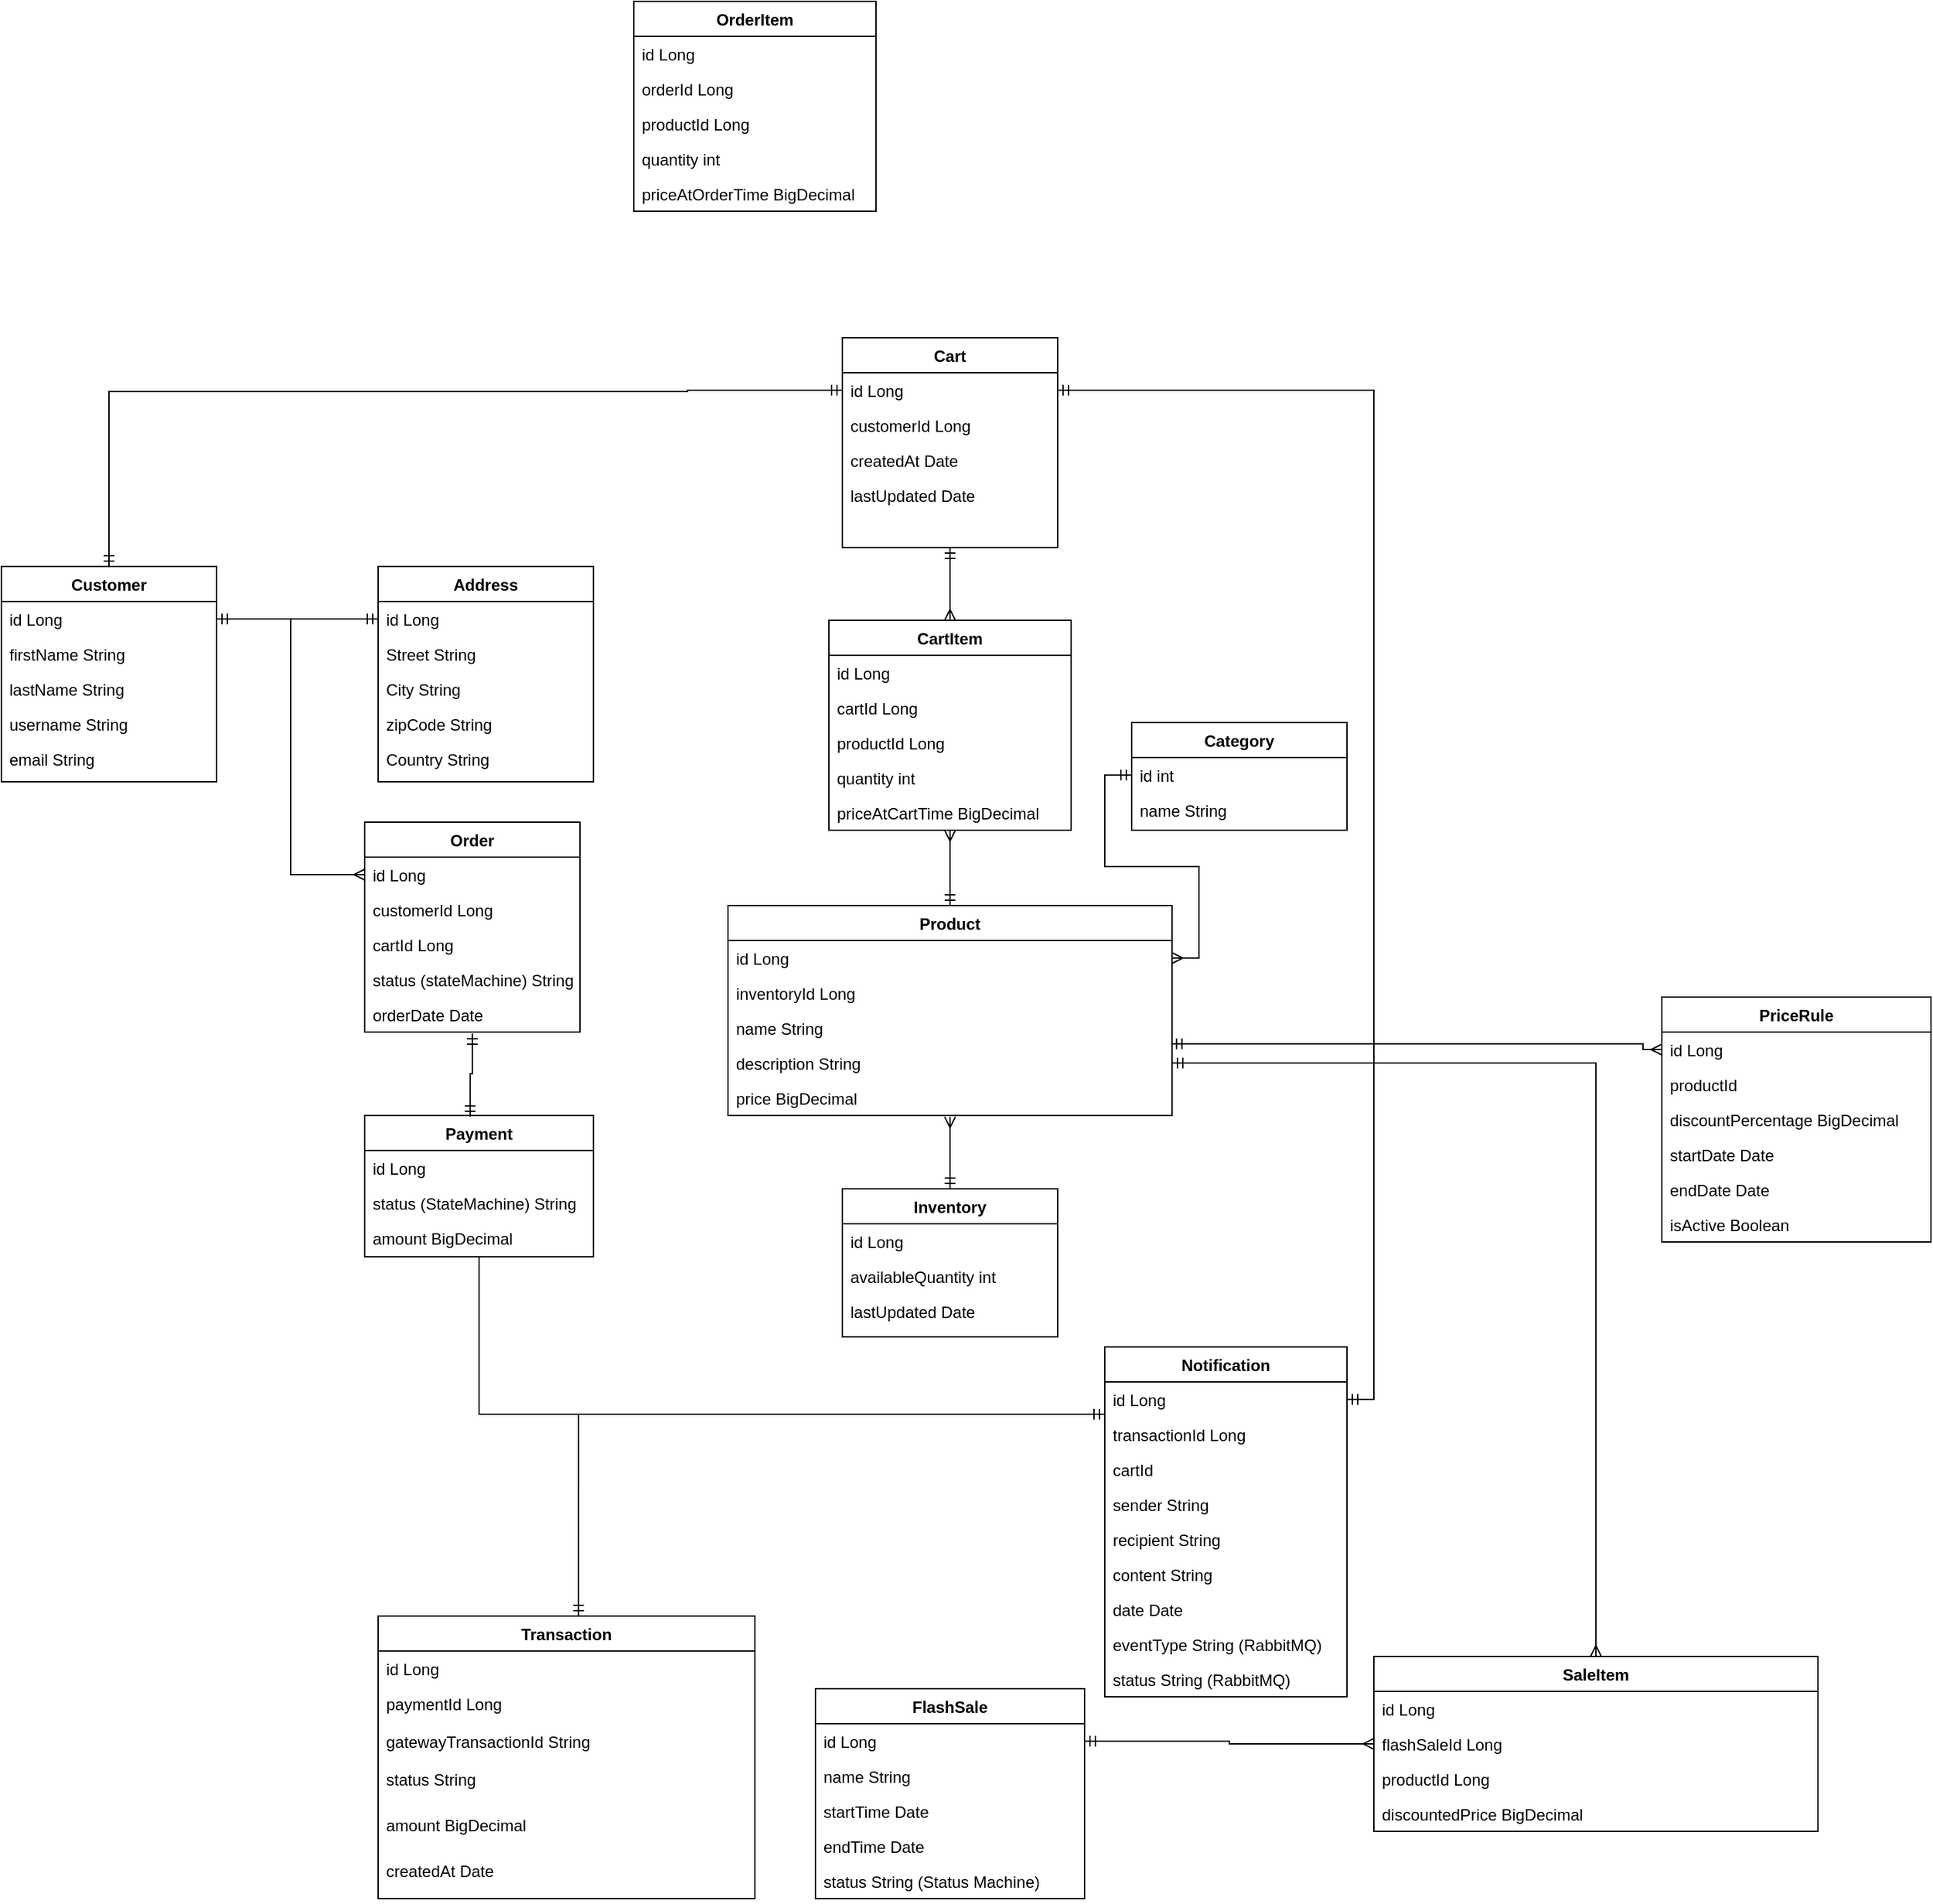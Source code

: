 <mxfile version="25.0.3">
  <diagram id="C5RBs43oDa-KdzZeNtuy" name="Page-1">
    <mxGraphModel dx="1353" dy="1745" grid="1" gridSize="10" guides="1" tooltips="1" connect="1" arrows="1" fold="1" page="1" pageScale="1" pageWidth="827" pageHeight="1169" math="0" shadow="0">
      <root>
        <mxCell id="WIyWlLk6GJQsqaUBKTNV-0" />
        <mxCell id="WIyWlLk6GJQsqaUBKTNV-1" parent="WIyWlLk6GJQsqaUBKTNV-0" />
        <mxCell id="zkfFHV4jXpPFQw0GAbJ--0" value="Customer" style="swimlane;fontStyle=1;align=center;verticalAlign=top;childLayout=stackLayout;horizontal=1;startSize=26;horizontalStack=0;resizeParent=1;resizeLast=0;collapsible=1;marginBottom=0;rounded=0;shadow=0;strokeWidth=1;" parent="WIyWlLk6GJQsqaUBKTNV-1" vertex="1">
          <mxGeometry x="220" y="120" width="160" height="160" as="geometry">
            <mxRectangle x="230" y="140" width="160" height="26" as="alternateBounds" />
          </mxGeometry>
        </mxCell>
        <mxCell id="zkfFHV4jXpPFQw0GAbJ--1" value="id Long" style="text;align=left;verticalAlign=top;spacingLeft=4;spacingRight=4;overflow=hidden;rotatable=0;points=[[0,0.5],[1,0.5]];portConstraint=eastwest;" parent="zkfFHV4jXpPFQw0GAbJ--0" vertex="1">
          <mxGeometry y="26" width="160" height="26" as="geometry" />
        </mxCell>
        <mxCell id="7_4xNcYAWd_xnOjKldWC-3" value="firstName String" style="text;align=left;verticalAlign=top;spacingLeft=4;spacingRight=4;overflow=hidden;rotatable=0;points=[[0,0.5],[1,0.5]];portConstraint=eastwest;" parent="zkfFHV4jXpPFQw0GAbJ--0" vertex="1">
          <mxGeometry y="52" width="160" height="26" as="geometry" />
        </mxCell>
        <mxCell id="7_4xNcYAWd_xnOjKldWC-2" value="lastName String" style="text;align=left;verticalAlign=top;spacingLeft=4;spacingRight=4;overflow=hidden;rotatable=0;points=[[0,0.5],[1,0.5]];portConstraint=eastwest;" parent="zkfFHV4jXpPFQw0GAbJ--0" vertex="1">
          <mxGeometry y="78" width="160" height="26" as="geometry" />
        </mxCell>
        <mxCell id="zkfFHV4jXpPFQw0GAbJ--2" value="username String" style="text;align=left;verticalAlign=top;spacingLeft=4;spacingRight=4;overflow=hidden;rotatable=0;points=[[0,0.5],[1,0.5]];portConstraint=eastwest;rounded=0;shadow=0;html=0;" parent="zkfFHV4jXpPFQw0GAbJ--0" vertex="1">
          <mxGeometry y="104" width="160" height="26" as="geometry" />
        </mxCell>
        <mxCell id="zkfFHV4jXpPFQw0GAbJ--3" value="email String" style="text;align=left;verticalAlign=top;spacingLeft=4;spacingRight=4;overflow=hidden;rotatable=0;points=[[0,0.5],[1,0.5]];portConstraint=eastwest;rounded=0;shadow=0;html=0;" parent="zkfFHV4jXpPFQw0GAbJ--0" vertex="1">
          <mxGeometry y="130" width="160" height="26" as="geometry" />
        </mxCell>
        <mxCell id="zkfFHV4jXpPFQw0GAbJ--17" value="Address" style="swimlane;fontStyle=1;align=center;verticalAlign=top;childLayout=stackLayout;horizontal=1;startSize=26;horizontalStack=0;resizeParent=1;resizeLast=0;collapsible=1;marginBottom=0;rounded=0;shadow=0;strokeWidth=1;" parent="WIyWlLk6GJQsqaUBKTNV-1" vertex="1">
          <mxGeometry x="500" y="120" width="160" height="160" as="geometry">
            <mxRectangle x="550" y="140" width="160" height="26" as="alternateBounds" />
          </mxGeometry>
        </mxCell>
        <mxCell id="7_4xNcYAWd_xnOjKldWC-4" value="id Long" style="text;align=left;verticalAlign=top;spacingLeft=4;spacingRight=4;overflow=hidden;rotatable=0;points=[[0,0.5],[1,0.5]];portConstraint=eastwest;" parent="zkfFHV4jXpPFQw0GAbJ--17" vertex="1">
          <mxGeometry y="26" width="160" height="26" as="geometry" />
        </mxCell>
        <mxCell id="zkfFHV4jXpPFQw0GAbJ--18" value="Street String" style="text;align=left;verticalAlign=top;spacingLeft=4;spacingRight=4;overflow=hidden;rotatable=0;points=[[0,0.5],[1,0.5]];portConstraint=eastwest;" parent="zkfFHV4jXpPFQw0GAbJ--17" vertex="1">
          <mxGeometry y="52" width="160" height="26" as="geometry" />
        </mxCell>
        <mxCell id="zkfFHV4jXpPFQw0GAbJ--19" value="City String" style="text;align=left;verticalAlign=top;spacingLeft=4;spacingRight=4;overflow=hidden;rotatable=0;points=[[0,0.5],[1,0.5]];portConstraint=eastwest;rounded=0;shadow=0;html=0;" parent="zkfFHV4jXpPFQw0GAbJ--17" vertex="1">
          <mxGeometry y="78" width="160" height="26" as="geometry" />
        </mxCell>
        <mxCell id="zkfFHV4jXpPFQw0GAbJ--21" value="zipCode String" style="text;align=left;verticalAlign=top;spacingLeft=4;spacingRight=4;overflow=hidden;rotatable=0;points=[[0,0.5],[1,0.5]];portConstraint=eastwest;rounded=0;shadow=0;html=0;" parent="zkfFHV4jXpPFQw0GAbJ--17" vertex="1">
          <mxGeometry y="104" width="160" height="26" as="geometry" />
        </mxCell>
        <mxCell id="zkfFHV4jXpPFQw0GAbJ--22" value="Country String" style="text;align=left;verticalAlign=top;spacingLeft=4;spacingRight=4;overflow=hidden;rotatable=0;points=[[0,0.5],[1,0.5]];portConstraint=eastwest;rounded=0;shadow=0;html=0;" parent="zkfFHV4jXpPFQw0GAbJ--17" vertex="1">
          <mxGeometry y="130" width="160" height="26" as="geometry" />
        </mxCell>
        <mxCell id="7_4xNcYAWd_xnOjKldWC-5" style="edgeStyle=orthogonalEdgeStyle;rounded=0;orthogonalLoop=1;jettySize=auto;html=1;entryX=0;entryY=0.5;entryDx=0;entryDy=0;endArrow=ERmandOne;endFill=0;startArrow=ERmandOne;startFill=0;exitX=1;exitY=0.5;exitDx=0;exitDy=0;" parent="WIyWlLk6GJQsqaUBKTNV-1" source="zkfFHV4jXpPFQw0GAbJ--1" target="7_4xNcYAWd_xnOjKldWC-4" edge="1">
          <mxGeometry relative="1" as="geometry" />
        </mxCell>
        <mxCell id="7_4xNcYAWd_xnOjKldWC-6" value="Product" style="swimlane;fontStyle=1;align=center;verticalAlign=top;childLayout=stackLayout;horizontal=1;startSize=26;horizontalStack=0;resizeParent=1;resizeLast=0;collapsible=1;marginBottom=0;rounded=0;shadow=0;strokeWidth=1;" parent="WIyWlLk6GJQsqaUBKTNV-1" vertex="1">
          <mxGeometry x="760" y="372" width="330" height="156" as="geometry">
            <mxRectangle x="230" y="140" width="160" height="26" as="alternateBounds" />
          </mxGeometry>
        </mxCell>
        <mxCell id="7_4xNcYAWd_xnOjKldWC-7" value="id Long" style="text;align=left;verticalAlign=top;spacingLeft=4;spacingRight=4;overflow=hidden;rotatable=0;points=[[0,0.5],[1,0.5]];portConstraint=eastwest;" parent="7_4xNcYAWd_xnOjKldWC-6" vertex="1">
          <mxGeometry y="26" width="330" height="26" as="geometry" />
        </mxCell>
        <mxCell id="hezhCoLRUL5eRX1x0SKz-34" value="inventoryId Long" style="text;align=left;verticalAlign=top;spacingLeft=4;spacingRight=4;overflow=hidden;rotatable=0;points=[[0,0.5],[1,0.5]];portConstraint=eastwest;" parent="7_4xNcYAWd_xnOjKldWC-6" vertex="1">
          <mxGeometry y="52" width="330" height="26" as="geometry" />
        </mxCell>
        <mxCell id="7_4xNcYAWd_xnOjKldWC-8" value="name String" style="text;align=left;verticalAlign=top;spacingLeft=4;spacingRight=4;overflow=hidden;rotatable=0;points=[[0,0.5],[1,0.5]];portConstraint=eastwest;" parent="7_4xNcYAWd_xnOjKldWC-6" vertex="1">
          <mxGeometry y="78" width="330" height="26" as="geometry" />
        </mxCell>
        <mxCell id="7_4xNcYAWd_xnOjKldWC-9" value="description String" style="text;align=left;verticalAlign=top;spacingLeft=4;spacingRight=4;overflow=hidden;rotatable=0;points=[[0,0.5],[1,0.5]];portConstraint=eastwest;" parent="7_4xNcYAWd_xnOjKldWC-6" vertex="1">
          <mxGeometry y="104" width="330" height="26" as="geometry" />
        </mxCell>
        <mxCell id="7_4xNcYAWd_xnOjKldWC-11" value="price BigDecimal" style="text;align=left;verticalAlign=top;spacingLeft=4;spacingRight=4;overflow=hidden;rotatable=0;points=[[0,0.5],[1,0.5]];portConstraint=eastwest;rounded=0;shadow=0;html=0;" parent="7_4xNcYAWd_xnOjKldWC-6" vertex="1">
          <mxGeometry y="130" width="330" height="26" as="geometry" />
        </mxCell>
        <mxCell id="j3BW_0zbEFr1vwwl4Ab5-0" value="Category" style="swimlane;fontStyle=1;align=center;verticalAlign=top;childLayout=stackLayout;horizontal=1;startSize=26;horizontalStack=0;resizeParent=1;resizeLast=0;collapsible=1;marginBottom=0;rounded=0;shadow=0;strokeWidth=1;" parent="WIyWlLk6GJQsqaUBKTNV-1" vertex="1">
          <mxGeometry x="1060" y="236" width="160" height="80" as="geometry">
            <mxRectangle x="340" y="380" width="170" height="26" as="alternateBounds" />
          </mxGeometry>
        </mxCell>
        <mxCell id="j3BW_0zbEFr1vwwl4Ab5-4" value="id int" style="text;align=left;verticalAlign=top;spacingLeft=4;spacingRight=4;overflow=hidden;rotatable=0;points=[[0,0.5],[1,0.5]];portConstraint=eastwest;" parent="j3BW_0zbEFr1vwwl4Ab5-0" vertex="1">
          <mxGeometry y="26" width="160" height="26" as="geometry" />
        </mxCell>
        <mxCell id="j3BW_0zbEFr1vwwl4Ab5-1" value="name String" style="text;align=left;verticalAlign=top;spacingLeft=4;spacingRight=4;overflow=hidden;rotatable=0;points=[[0,0.5],[1,0.5]];portConstraint=eastwest;" parent="j3BW_0zbEFr1vwwl4Ab5-0" vertex="1">
          <mxGeometry y="52" width="160" height="26" as="geometry" />
        </mxCell>
        <mxCell id="j3BW_0zbEFr1vwwl4Ab5-5" style="edgeStyle=orthogonalEdgeStyle;rounded=0;orthogonalLoop=1;jettySize=auto;html=1;exitX=1;exitY=0.5;exitDx=0;exitDy=0;entryX=0;entryY=0.5;entryDx=0;entryDy=0;endArrow=ERmandOne;endFill=0;startArrow=ERmany;startFill=0;" parent="WIyWlLk6GJQsqaUBKTNV-1" source="7_4xNcYAWd_xnOjKldWC-7" target="j3BW_0zbEFr1vwwl4Ab5-4" edge="1">
          <mxGeometry relative="1" as="geometry" />
        </mxCell>
        <mxCell id="j3BW_0zbEFr1vwwl4Ab5-8" value="Order" style="swimlane;fontStyle=1;align=center;verticalAlign=top;childLayout=stackLayout;horizontal=1;startSize=26;horizontalStack=0;resizeParent=1;resizeLast=0;collapsible=1;marginBottom=0;rounded=0;shadow=0;strokeWidth=1;" parent="WIyWlLk6GJQsqaUBKTNV-1" vertex="1">
          <mxGeometry x="490" y="310" width="160" height="156" as="geometry">
            <mxRectangle x="230" y="140" width="160" height="26" as="alternateBounds" />
          </mxGeometry>
        </mxCell>
        <mxCell id="j3BW_0zbEFr1vwwl4Ab5-9" value="id Long" style="text;align=left;verticalAlign=top;spacingLeft=4;spacingRight=4;overflow=hidden;rotatable=0;points=[[0,0.5],[1,0.5]];portConstraint=eastwest;" parent="j3BW_0zbEFr1vwwl4Ab5-8" vertex="1">
          <mxGeometry y="26" width="160" height="26" as="geometry" />
        </mxCell>
        <mxCell id="hezhCoLRUL5eRX1x0SKz-7" value="customerId Long" style="text;align=left;verticalAlign=top;spacingLeft=4;spacingRight=4;overflow=hidden;rotatable=0;points=[[0,0.5],[1,0.5]];portConstraint=eastwest;" parent="j3BW_0zbEFr1vwwl4Ab5-8" vertex="1">
          <mxGeometry y="52" width="160" height="26" as="geometry" />
        </mxCell>
        <mxCell id="hezhCoLRUL5eRX1x0SKz-35" value="cartId Long" style="text;align=left;verticalAlign=top;spacingLeft=4;spacingRight=4;overflow=hidden;rotatable=0;points=[[0,0.5],[1,0.5]];portConstraint=eastwest;" parent="j3BW_0zbEFr1vwwl4Ab5-8" vertex="1">
          <mxGeometry y="78" width="160" height="26" as="geometry" />
        </mxCell>
        <mxCell id="j3BW_0zbEFr1vwwl4Ab5-34" value="status (stateMachine) String" style="text;align=left;verticalAlign=top;spacingLeft=4;spacingRight=4;overflow=hidden;rotatable=0;points=[[0,0.5],[1,0.5]];portConstraint=eastwest;" parent="j3BW_0zbEFr1vwwl4Ab5-8" vertex="1">
          <mxGeometry y="104" width="160" height="26" as="geometry" />
        </mxCell>
        <mxCell id="j3BW_0zbEFr1vwwl4Ab5-10" value="orderDate Date" style="text;align=left;verticalAlign=top;spacingLeft=4;spacingRight=4;overflow=hidden;rotatable=0;points=[[0,0.5],[1,0.5]];portConstraint=eastwest;" parent="j3BW_0zbEFr1vwwl4Ab5-8" vertex="1">
          <mxGeometry y="130" width="160" height="26" as="geometry" />
        </mxCell>
        <mxCell id="j3BW_0zbEFr1vwwl4Ab5-14" value="Notification" style="swimlane;fontStyle=1;align=center;verticalAlign=top;childLayout=stackLayout;horizontal=1;startSize=26;horizontalStack=0;resizeParent=1;resizeLast=0;collapsible=1;marginBottom=0;rounded=0;shadow=0;strokeWidth=1;" parent="WIyWlLk6GJQsqaUBKTNV-1" vertex="1">
          <mxGeometry x="1040" y="700" width="180" height="260" as="geometry">
            <mxRectangle x="230" y="140" width="160" height="26" as="alternateBounds" />
          </mxGeometry>
        </mxCell>
        <mxCell id="j3BW_0zbEFr1vwwl4Ab5-15" value="id Long" style="text;align=left;verticalAlign=top;spacingLeft=4;spacingRight=4;overflow=hidden;rotatable=0;points=[[0,0.5],[1,0.5]];portConstraint=eastwest;" parent="j3BW_0zbEFr1vwwl4Ab5-14" vertex="1">
          <mxGeometry y="26" width="180" height="26" as="geometry" />
        </mxCell>
        <mxCell id="hezhCoLRUL5eRX1x0SKz-52" value="transactionId Long" style="text;align=left;verticalAlign=top;spacingLeft=4;spacingRight=4;overflow=hidden;rotatable=0;points=[[0,0.5],[1,0.5]];portConstraint=eastwest;" parent="j3BW_0zbEFr1vwwl4Ab5-14" vertex="1">
          <mxGeometry y="52" width="180" height="26" as="geometry" />
        </mxCell>
        <mxCell id="hezhCoLRUL5eRX1x0SKz-88" value="cartId" style="text;align=left;verticalAlign=top;spacingLeft=4;spacingRight=4;overflow=hidden;rotatable=0;points=[[0,0.5],[1,0.5]];portConstraint=eastwest;" parent="j3BW_0zbEFr1vwwl4Ab5-14" vertex="1">
          <mxGeometry y="78" width="180" height="26" as="geometry" />
        </mxCell>
        <mxCell id="j3BW_0zbEFr1vwwl4Ab5-16" value="sender String" style="text;align=left;verticalAlign=top;spacingLeft=4;spacingRight=4;overflow=hidden;rotatable=0;points=[[0,0.5],[1,0.5]];portConstraint=eastwest;" parent="j3BW_0zbEFr1vwwl4Ab5-14" vertex="1">
          <mxGeometry y="104" width="180" height="26" as="geometry" />
        </mxCell>
        <mxCell id="j3BW_0zbEFr1vwwl4Ab5-17" value="recipient String" style="text;align=left;verticalAlign=top;spacingLeft=4;spacingRight=4;overflow=hidden;rotatable=0;points=[[0,0.5],[1,0.5]];portConstraint=eastwest;" parent="j3BW_0zbEFr1vwwl4Ab5-14" vertex="1">
          <mxGeometry y="130" width="180" height="26" as="geometry" />
        </mxCell>
        <mxCell id="j3BW_0zbEFr1vwwl4Ab5-18" value="content String" style="text;align=left;verticalAlign=top;spacingLeft=4;spacingRight=4;overflow=hidden;rotatable=0;points=[[0,0.5],[1,0.5]];portConstraint=eastwest;rounded=0;shadow=0;html=0;" parent="j3BW_0zbEFr1vwwl4Ab5-14" vertex="1">
          <mxGeometry y="156" width="180" height="26" as="geometry" />
        </mxCell>
        <mxCell id="j3BW_0zbEFr1vwwl4Ab5-19" value="date Date" style="text;align=left;verticalAlign=top;spacingLeft=4;spacingRight=4;overflow=hidden;rotatable=0;points=[[0,0.5],[1,0.5]];portConstraint=eastwest;rounded=0;shadow=0;html=0;" parent="j3BW_0zbEFr1vwwl4Ab5-14" vertex="1">
          <mxGeometry y="182" width="180" height="26" as="geometry" />
        </mxCell>
        <mxCell id="hezhCoLRUL5eRX1x0SKz-83" value="eventType String (RabbitMQ)" style="text;align=left;verticalAlign=top;spacingLeft=4;spacingRight=4;overflow=hidden;rotatable=0;points=[[0,0.5],[1,0.5]];portConstraint=eastwest;rounded=0;shadow=0;html=0;" parent="j3BW_0zbEFr1vwwl4Ab5-14" vertex="1">
          <mxGeometry y="208" width="180" height="26" as="geometry" />
        </mxCell>
        <mxCell id="hezhCoLRUL5eRX1x0SKz-82" value="status String (RabbitMQ)" style="text;align=left;verticalAlign=top;spacingLeft=4;spacingRight=4;overflow=hidden;rotatable=0;points=[[0,0.5],[1,0.5]];portConstraint=eastwest;rounded=0;shadow=0;html=0;" parent="j3BW_0zbEFr1vwwl4Ab5-14" vertex="1">
          <mxGeometry y="234" width="180" height="26" as="geometry" />
        </mxCell>
        <mxCell id="hezhCoLRUL5eRX1x0SKz-29" style="edgeStyle=orthogonalEdgeStyle;rounded=0;orthogonalLoop=1;jettySize=auto;html=1;endArrow=ERmandOne;endFill=0;startArrow=none;startFill=0;exitX=0.532;exitY=0.005;exitDx=0;exitDy=0;exitPerimeter=0;entryX=0;entryY=0.923;entryDx=0;entryDy=0;entryPerimeter=0;" parent="WIyWlLk6GJQsqaUBKTNV-1" source="hezhCoLRUL5eRX1x0SKz-37" target="j3BW_0zbEFr1vwwl4Ab5-15" edge="1">
          <mxGeometry relative="1" as="geometry">
            <mxPoint x="780" y="900" as="sourcePoint" />
            <mxPoint x="970" y="750" as="targetPoint" />
            <Array as="points">
              <mxPoint x="649" y="750" />
            </Array>
          </mxGeometry>
        </mxCell>
        <mxCell id="j3BW_0zbEFr1vwwl4Ab5-20" value="Payment" style="swimlane;fontStyle=1;align=center;verticalAlign=top;childLayout=stackLayout;horizontal=1;startSize=26;horizontalStack=0;resizeParent=1;resizeLast=0;collapsible=1;marginBottom=0;rounded=0;shadow=0;strokeWidth=1;" parent="WIyWlLk6GJQsqaUBKTNV-1" vertex="1">
          <mxGeometry x="490" y="528" width="170" height="105" as="geometry">
            <mxRectangle x="230" y="140" width="160" height="26" as="alternateBounds" />
          </mxGeometry>
        </mxCell>
        <mxCell id="j3BW_0zbEFr1vwwl4Ab5-21" value="id Long" style="text;align=left;verticalAlign=top;spacingLeft=4;spacingRight=4;overflow=hidden;rotatable=0;points=[[0,0.5],[1,0.5]];portConstraint=eastwest;" parent="j3BW_0zbEFr1vwwl4Ab5-20" vertex="1">
          <mxGeometry y="26" width="170" height="26" as="geometry" />
        </mxCell>
        <mxCell id="j3BW_0zbEFr1vwwl4Ab5-22" value="status (StateMachine) String" style="text;align=left;verticalAlign=top;spacingLeft=4;spacingRight=4;overflow=hidden;rotatable=0;points=[[0,0.5],[1,0.5]];portConstraint=eastwest;" parent="j3BW_0zbEFr1vwwl4Ab5-20" vertex="1">
          <mxGeometry y="52" width="170" height="26" as="geometry" />
        </mxCell>
        <mxCell id="j3BW_0zbEFr1vwwl4Ab5-23" value="amount BigDecimal" style="text;align=left;verticalAlign=top;spacingLeft=4;spacingRight=4;overflow=hidden;rotatable=0;points=[[0,0.5],[1,0.5]];portConstraint=eastwest;" parent="j3BW_0zbEFr1vwwl4Ab5-20" vertex="1">
          <mxGeometry y="78" width="170" height="26" as="geometry" />
        </mxCell>
        <mxCell id="j3BW_0zbEFr1vwwl4Ab5-26" value="Inventory" style="swimlane;fontStyle=1;align=center;verticalAlign=top;childLayout=stackLayout;horizontal=1;startSize=26;horizontalStack=0;resizeParent=1;resizeLast=0;collapsible=1;marginBottom=0;rounded=0;shadow=0;strokeWidth=1;" parent="WIyWlLk6GJQsqaUBKTNV-1" vertex="1">
          <mxGeometry x="845" y="582.5" width="160" height="110" as="geometry">
            <mxRectangle x="230" y="140" width="160" height="26" as="alternateBounds" />
          </mxGeometry>
        </mxCell>
        <mxCell id="j3BW_0zbEFr1vwwl4Ab5-27" value="id Long" style="text;align=left;verticalAlign=top;spacingLeft=4;spacingRight=4;overflow=hidden;rotatable=0;points=[[0,0.5],[1,0.5]];portConstraint=eastwest;" parent="j3BW_0zbEFr1vwwl4Ab5-26" vertex="1">
          <mxGeometry y="26" width="160" height="26" as="geometry" />
        </mxCell>
        <mxCell id="j3BW_0zbEFr1vwwl4Ab5-29" value="availableQuantity int" style="text;align=left;verticalAlign=top;spacingLeft=4;spacingRight=4;overflow=hidden;rotatable=0;points=[[0,0.5],[1,0.5]];portConstraint=eastwest;" parent="j3BW_0zbEFr1vwwl4Ab5-26" vertex="1">
          <mxGeometry y="52" width="160" height="26" as="geometry" />
        </mxCell>
        <mxCell id="j3BW_0zbEFr1vwwl4Ab5-30" value="lastUpdated Date" style="text;align=left;verticalAlign=top;spacingLeft=4;spacingRight=4;overflow=hidden;rotatable=0;points=[[0,0.5],[1,0.5]];portConstraint=eastwest;rounded=0;shadow=0;html=0;" parent="j3BW_0zbEFr1vwwl4Ab5-26" vertex="1">
          <mxGeometry y="78" width="160" height="26" as="geometry" />
        </mxCell>
        <mxCell id="j3BW_0zbEFr1vwwl4Ab5-35" value="OrderItem" style="swimlane;fontStyle=1;align=center;verticalAlign=top;childLayout=stackLayout;horizontal=1;startSize=26;horizontalStack=0;resizeParent=1;resizeLast=0;collapsible=1;marginBottom=0;rounded=0;shadow=0;strokeWidth=1;" parent="WIyWlLk6GJQsqaUBKTNV-1" vertex="1">
          <mxGeometry x="690" y="-300" width="180" height="156" as="geometry">
            <mxRectangle x="230" y="140" width="160" height="26" as="alternateBounds" />
          </mxGeometry>
        </mxCell>
        <mxCell id="j3BW_0zbEFr1vwwl4Ab5-36" value="id Long" style="text;align=left;verticalAlign=top;spacingLeft=4;spacingRight=4;overflow=hidden;rotatable=0;points=[[0,0.5],[1,0.5]];portConstraint=eastwest;" parent="j3BW_0zbEFr1vwwl4Ab5-35" vertex="1">
          <mxGeometry y="26" width="180" height="26" as="geometry" />
        </mxCell>
        <mxCell id="hezhCoLRUL5eRX1x0SKz-2" value="orderId Long" style="text;align=left;verticalAlign=top;spacingLeft=4;spacingRight=4;overflow=hidden;rotatable=0;points=[[0,0.5],[1,0.5]];portConstraint=eastwest;" parent="j3BW_0zbEFr1vwwl4Ab5-35" vertex="1">
          <mxGeometry y="52" width="180" height="26" as="geometry" />
        </mxCell>
        <mxCell id="hezhCoLRUL5eRX1x0SKz-1" value="productId Long" style="text;align=left;verticalAlign=top;spacingLeft=4;spacingRight=4;overflow=hidden;rotatable=0;points=[[0,0.5],[1,0.5]];portConstraint=eastwest;" parent="j3BW_0zbEFr1vwwl4Ab5-35" vertex="1">
          <mxGeometry y="78" width="180" height="26" as="geometry" />
        </mxCell>
        <mxCell id="j3BW_0zbEFr1vwwl4Ab5-38" value="quantity int" style="text;align=left;verticalAlign=top;spacingLeft=4;spacingRight=4;overflow=hidden;rotatable=0;points=[[0,0.5],[1,0.5]];portConstraint=eastwest;" parent="j3BW_0zbEFr1vwwl4Ab5-35" vertex="1">
          <mxGeometry y="104" width="180" height="26" as="geometry" />
        </mxCell>
        <mxCell id="j3BW_0zbEFr1vwwl4Ab5-39" value="priceAtOrderTime BigDecimal" style="text;align=left;verticalAlign=top;spacingLeft=4;spacingRight=4;overflow=hidden;rotatable=0;points=[[0,0.5],[1,0.5]];portConstraint=eastwest;" parent="j3BW_0zbEFr1vwwl4Ab5-35" vertex="1">
          <mxGeometry y="130" width="180" height="26" as="geometry" />
        </mxCell>
        <mxCell id="hezhCoLRUL5eRX1x0SKz-6" style="edgeStyle=orthogonalEdgeStyle;rounded=0;orthogonalLoop=1;jettySize=auto;html=1;entryX=0;entryY=0.5;entryDx=0;entryDy=0;startArrow=ERmandOne;startFill=0;endArrow=ERmany;endFill=0;" parent="WIyWlLk6GJQsqaUBKTNV-1" source="zkfFHV4jXpPFQw0GAbJ--1" target="j3BW_0zbEFr1vwwl4Ab5-9" edge="1">
          <mxGeometry relative="1" as="geometry" />
        </mxCell>
        <mxCell id="hezhCoLRUL5eRX1x0SKz-10" style="edgeStyle=orthogonalEdgeStyle;rounded=0;orthogonalLoop=1;jettySize=auto;html=1;entryX=0.461;entryY=0.008;entryDx=0;entryDy=0;entryPerimeter=0;endArrow=ERmandOne;endFill=0;startArrow=ERmandOne;startFill=0;exitX=0.5;exitY=1.038;exitDx=0;exitDy=0;exitPerimeter=0;" parent="WIyWlLk6GJQsqaUBKTNV-1" source="j3BW_0zbEFr1vwwl4Ab5-10" target="j3BW_0zbEFr1vwwl4Ab5-20" edge="1">
          <mxGeometry relative="1" as="geometry">
            <mxPoint x="298" y="510" as="sourcePoint" />
          </mxGeometry>
        </mxCell>
        <mxCell id="hezhCoLRUL5eRX1x0SKz-11" value="Cart" style="swimlane;fontStyle=1;align=center;verticalAlign=top;childLayout=stackLayout;horizontal=1;startSize=26;horizontalStack=0;resizeParent=1;resizeLast=0;collapsible=1;marginBottom=0;rounded=0;shadow=0;strokeWidth=1;" parent="WIyWlLk6GJQsqaUBKTNV-1" vertex="1">
          <mxGeometry x="845" y="-50" width="160" height="156" as="geometry">
            <mxRectangle x="230" y="140" width="160" height="26" as="alternateBounds" />
          </mxGeometry>
        </mxCell>
        <mxCell id="hezhCoLRUL5eRX1x0SKz-12" value="id Long" style="text;align=left;verticalAlign=top;spacingLeft=4;spacingRight=4;overflow=hidden;rotatable=0;points=[[0,0.5],[1,0.5]];portConstraint=eastwest;" parent="hezhCoLRUL5eRX1x0SKz-11" vertex="1">
          <mxGeometry y="26" width="160" height="26" as="geometry" />
        </mxCell>
        <mxCell id="hezhCoLRUL5eRX1x0SKz-13" value="customerId Long" style="text;align=left;verticalAlign=top;spacingLeft=4;spacingRight=4;overflow=hidden;rotatable=0;points=[[0,0.5],[1,0.5]];portConstraint=eastwest;" parent="hezhCoLRUL5eRX1x0SKz-11" vertex="1">
          <mxGeometry y="52" width="160" height="26" as="geometry" />
        </mxCell>
        <mxCell id="hezhCoLRUL5eRX1x0SKz-18" value="createdAt Date" style="text;align=left;verticalAlign=top;spacingLeft=4;spacingRight=4;overflow=hidden;rotatable=0;points=[[0,0.5],[1,0.5]];portConstraint=eastwest;" parent="hezhCoLRUL5eRX1x0SKz-11" vertex="1">
          <mxGeometry y="78" width="160" height="26" as="geometry" />
        </mxCell>
        <mxCell id="hezhCoLRUL5eRX1x0SKz-17" value="lastUpdated Date" style="text;align=left;verticalAlign=top;spacingLeft=4;spacingRight=4;overflow=hidden;rotatable=0;points=[[0,0.5],[1,0.5]];portConstraint=eastwest;" parent="hezhCoLRUL5eRX1x0SKz-11" vertex="1">
          <mxGeometry y="104" width="160" height="26" as="geometry" />
        </mxCell>
        <mxCell id="hezhCoLRUL5eRX1x0SKz-16" style="edgeStyle=orthogonalEdgeStyle;rounded=0;orthogonalLoop=1;jettySize=auto;html=1;entryX=0;entryY=0.5;entryDx=0;entryDy=0;endArrow=ERmandOne;endFill=0;exitX=0.5;exitY=0;exitDx=0;exitDy=0;startArrow=ERmandOne;startFill=0;" parent="WIyWlLk6GJQsqaUBKTNV-1" source="zkfFHV4jXpPFQw0GAbJ--0" target="hezhCoLRUL5eRX1x0SKz-12" edge="1">
          <mxGeometry relative="1" as="geometry">
            <mxPoint x="330" y="-20" as="sourcePoint" />
            <Array as="points">
              <mxPoint x="300" y="-10" />
              <mxPoint x="730" y="-10" />
            </Array>
          </mxGeometry>
        </mxCell>
        <mxCell id="hezhCoLRUL5eRX1x0SKz-28" style="edgeStyle=orthogonalEdgeStyle;rounded=0;orthogonalLoop=1;jettySize=auto;html=1;entryX=0.5;entryY=0;entryDx=0;entryDy=0;endArrow=ERmandOne;endFill=0;startArrow=ERmany;startFill=0;" parent="WIyWlLk6GJQsqaUBKTNV-1" source="hezhCoLRUL5eRX1x0SKz-19" target="7_4xNcYAWd_xnOjKldWC-6" edge="1">
          <mxGeometry relative="1" as="geometry" />
        </mxCell>
        <mxCell id="hezhCoLRUL5eRX1x0SKz-19" value="CartItem" style="swimlane;fontStyle=1;align=center;verticalAlign=top;childLayout=stackLayout;horizontal=1;startSize=26;horizontalStack=0;resizeParent=1;resizeLast=0;collapsible=1;marginBottom=0;rounded=0;shadow=0;strokeWidth=1;" parent="WIyWlLk6GJQsqaUBKTNV-1" vertex="1">
          <mxGeometry x="835" y="160" width="180" height="156" as="geometry">
            <mxRectangle x="230" y="140" width="160" height="26" as="alternateBounds" />
          </mxGeometry>
        </mxCell>
        <mxCell id="hezhCoLRUL5eRX1x0SKz-20" value="id Long" style="text;align=left;verticalAlign=top;spacingLeft=4;spacingRight=4;overflow=hidden;rotatable=0;points=[[0,0.5],[1,0.5]];portConstraint=eastwest;" parent="hezhCoLRUL5eRX1x0SKz-19" vertex="1">
          <mxGeometry y="26" width="180" height="26" as="geometry" />
        </mxCell>
        <mxCell id="hezhCoLRUL5eRX1x0SKz-21" value="cartId Long" style="text;align=left;verticalAlign=top;spacingLeft=4;spacingRight=4;overflow=hidden;rotatable=0;points=[[0,0.5],[1,0.5]];portConstraint=eastwest;" parent="hezhCoLRUL5eRX1x0SKz-19" vertex="1">
          <mxGeometry y="52" width="180" height="26" as="geometry" />
        </mxCell>
        <mxCell id="hezhCoLRUL5eRX1x0SKz-22" value="productId Long" style="text;align=left;verticalAlign=top;spacingLeft=4;spacingRight=4;overflow=hidden;rotatable=0;points=[[0,0.5],[1,0.5]];portConstraint=eastwest;" parent="hezhCoLRUL5eRX1x0SKz-19" vertex="1">
          <mxGeometry y="78" width="180" height="26" as="geometry" />
        </mxCell>
        <mxCell id="hezhCoLRUL5eRX1x0SKz-23" value="quantity int" style="text;align=left;verticalAlign=top;spacingLeft=4;spacingRight=4;overflow=hidden;rotatable=0;points=[[0,0.5],[1,0.5]];portConstraint=eastwest;" parent="hezhCoLRUL5eRX1x0SKz-19" vertex="1">
          <mxGeometry y="104" width="180" height="26" as="geometry" />
        </mxCell>
        <mxCell id="hezhCoLRUL5eRX1x0SKz-24" value="priceAtCartTime BigDecimal" style="text;align=left;verticalAlign=top;spacingLeft=4;spacingRight=4;overflow=hidden;rotatable=0;points=[[0,0.5],[1,0.5]];portConstraint=eastwest;" parent="hezhCoLRUL5eRX1x0SKz-19" vertex="1">
          <mxGeometry y="130" width="180" height="26" as="geometry" />
        </mxCell>
        <mxCell id="hezhCoLRUL5eRX1x0SKz-27" style="edgeStyle=orthogonalEdgeStyle;rounded=0;orthogonalLoop=1;jettySize=auto;html=1;exitX=0.5;exitY=0;exitDx=0;exitDy=0;endArrow=ERmandOne;endFill=0;startArrow=ERmany;startFill=0;entryX=0.5;entryY=1;entryDx=0;entryDy=0;" parent="WIyWlLk6GJQsqaUBKTNV-1" source="hezhCoLRUL5eRX1x0SKz-19" target="hezhCoLRUL5eRX1x0SKz-11" edge="1">
          <mxGeometry relative="1" as="geometry">
            <mxPoint x="924" y="140" as="targetPoint" />
            <Array as="points">
              <mxPoint x="925" y="140" />
              <mxPoint x="925" y="140" />
            </Array>
          </mxGeometry>
        </mxCell>
        <mxCell id="hezhCoLRUL5eRX1x0SKz-30" style="edgeStyle=orthogonalEdgeStyle;rounded=0;orthogonalLoop=1;jettySize=auto;html=1;exitX=1;exitY=0.5;exitDx=0;exitDy=0;entryX=1;entryY=0.5;entryDx=0;entryDy=0;startArrow=ERmandOne;startFill=0;endArrow=ERmandOne;endFill=0;" parent="WIyWlLk6GJQsqaUBKTNV-1" source="hezhCoLRUL5eRX1x0SKz-12" target="j3BW_0zbEFr1vwwl4Ab5-15" edge="1">
          <mxGeometry relative="1" as="geometry" />
        </mxCell>
        <mxCell id="hezhCoLRUL5eRX1x0SKz-33" style="edgeStyle=orthogonalEdgeStyle;rounded=0;orthogonalLoop=1;jettySize=auto;html=1;entryX=0.5;entryY=1.038;entryDx=0;entryDy=0;entryPerimeter=0;startArrow=ERmandOne;startFill=0;endArrow=ERmany;endFill=0;" parent="WIyWlLk6GJQsqaUBKTNV-1" source="j3BW_0zbEFr1vwwl4Ab5-26" target="7_4xNcYAWd_xnOjKldWC-11" edge="1">
          <mxGeometry relative="1" as="geometry" />
        </mxCell>
        <mxCell id="hezhCoLRUL5eRX1x0SKz-37" value="Transaction" style="swimlane;fontStyle=1;align=center;verticalAlign=top;childLayout=stackLayout;horizontal=1;startSize=26;horizontalStack=0;resizeParent=1;resizeLast=0;collapsible=1;marginBottom=0;rounded=0;shadow=0;strokeWidth=1;" parent="WIyWlLk6GJQsqaUBKTNV-1" vertex="1">
          <mxGeometry x="500" y="900" width="280" height="210" as="geometry">
            <mxRectangle x="230" y="140" width="160" height="26" as="alternateBounds" />
          </mxGeometry>
        </mxCell>
        <mxCell id="hezhCoLRUL5eRX1x0SKz-38" value="id Long" style="text;align=left;verticalAlign=top;spacingLeft=4;spacingRight=4;overflow=hidden;rotatable=0;points=[[0,0.5],[1,0.5]];portConstraint=eastwest;" parent="hezhCoLRUL5eRX1x0SKz-37" vertex="1">
          <mxGeometry y="26" width="280" height="26" as="geometry" />
        </mxCell>
        <mxCell id="hezhCoLRUL5eRX1x0SKz-39" value="paymentId Long" style="text;align=left;verticalAlign=top;spacingLeft=4;spacingRight=4;overflow=hidden;rotatable=0;points=[[0,0.5],[1,0.5]];portConstraint=eastwest;" parent="hezhCoLRUL5eRX1x0SKz-37" vertex="1">
          <mxGeometry y="52" width="280" height="28" as="geometry" />
        </mxCell>
        <mxCell id="hezhCoLRUL5eRX1x0SKz-53" value="gatewayTransactionId String" style="text;align=left;verticalAlign=top;spacingLeft=4;spacingRight=4;overflow=hidden;rotatable=0;points=[[0,0.5],[1,0.5]];portConstraint=eastwest;" parent="hezhCoLRUL5eRX1x0SKz-37" vertex="1">
          <mxGeometry y="80" width="280" height="28" as="geometry" />
        </mxCell>
        <mxCell id="hezhCoLRUL5eRX1x0SKz-42" value="status String" style="text;align=left;verticalAlign=top;spacingLeft=4;spacingRight=4;overflow=hidden;rotatable=0;points=[[0,0.5],[1,0.5]];portConstraint=eastwest;" parent="hezhCoLRUL5eRX1x0SKz-37" vertex="1">
          <mxGeometry y="108" width="280" height="34" as="geometry" />
        </mxCell>
        <mxCell id="hezhCoLRUL5eRX1x0SKz-60" value="amount BigDecimal" style="text;align=left;verticalAlign=top;spacingLeft=4;spacingRight=4;overflow=hidden;rotatable=0;points=[[0,0.5],[1,0.5]];portConstraint=eastwest;" parent="hezhCoLRUL5eRX1x0SKz-37" vertex="1">
          <mxGeometry y="142" width="280" height="34" as="geometry" />
        </mxCell>
        <mxCell id="hezhCoLRUL5eRX1x0SKz-61" value="createdAt Date" style="text;align=left;verticalAlign=top;spacingLeft=4;spacingRight=4;overflow=hidden;rotatable=0;points=[[0,0.5],[1,0.5]];portConstraint=eastwest;" parent="hezhCoLRUL5eRX1x0SKz-37" vertex="1">
          <mxGeometry y="176" width="280" height="34" as="geometry" />
        </mxCell>
        <mxCell id="hezhCoLRUL5eRX1x0SKz-50" style="edgeStyle=orthogonalEdgeStyle;rounded=0;orthogonalLoop=1;jettySize=auto;html=1;entryX=0.532;entryY=0;entryDx=0;entryDy=0;entryPerimeter=0;exitX=0.5;exitY=1;exitDx=0;exitDy=0;endArrow=ERmandOne;endFill=0;" parent="WIyWlLk6GJQsqaUBKTNV-1" source="j3BW_0zbEFr1vwwl4Ab5-20" target="hezhCoLRUL5eRX1x0SKz-37" edge="1">
          <mxGeometry relative="1" as="geometry">
            <Array as="points">
              <mxPoint x="575" y="750" />
              <mxPoint x="649" y="750" />
            </Array>
          </mxGeometry>
        </mxCell>
        <mxCell id="hezhCoLRUL5eRX1x0SKz-54" value="FlashSale" style="swimlane;fontStyle=1;align=center;verticalAlign=top;childLayout=stackLayout;horizontal=1;startSize=26;horizontalStack=0;resizeParent=1;resizeLast=0;collapsible=1;marginBottom=0;rounded=0;shadow=0;strokeWidth=1;" parent="WIyWlLk6GJQsqaUBKTNV-1" vertex="1">
          <mxGeometry x="825" y="954" width="200" height="156" as="geometry">
            <mxRectangle x="230" y="140" width="160" height="26" as="alternateBounds" />
          </mxGeometry>
        </mxCell>
        <mxCell id="hezhCoLRUL5eRX1x0SKz-55" value="id Long" style="text;align=left;verticalAlign=top;spacingLeft=4;spacingRight=4;overflow=hidden;rotatable=0;points=[[0,0.5],[1,0.5]];portConstraint=eastwest;" parent="hezhCoLRUL5eRX1x0SKz-54" vertex="1">
          <mxGeometry y="26" width="200" height="26" as="geometry" />
        </mxCell>
        <mxCell id="hezhCoLRUL5eRX1x0SKz-56" value="name String" style="text;align=left;verticalAlign=top;spacingLeft=4;spacingRight=4;overflow=hidden;rotatable=0;points=[[0,0.5],[1,0.5]];portConstraint=eastwest;" parent="hezhCoLRUL5eRX1x0SKz-54" vertex="1">
          <mxGeometry y="52" width="200" height="26" as="geometry" />
        </mxCell>
        <mxCell id="hezhCoLRUL5eRX1x0SKz-57" value="startTime Date" style="text;align=left;verticalAlign=top;spacingLeft=4;spacingRight=4;overflow=hidden;rotatable=0;points=[[0,0.5],[1,0.5]];portConstraint=eastwest;" parent="hezhCoLRUL5eRX1x0SKz-54" vertex="1">
          <mxGeometry y="78" width="200" height="26" as="geometry" />
        </mxCell>
        <mxCell id="hezhCoLRUL5eRX1x0SKz-58" value="endTime Date" style="text;align=left;verticalAlign=top;spacingLeft=4;spacingRight=4;overflow=hidden;rotatable=0;points=[[0,0.5],[1,0.5]];portConstraint=eastwest;" parent="hezhCoLRUL5eRX1x0SKz-54" vertex="1">
          <mxGeometry y="104" width="200" height="26" as="geometry" />
        </mxCell>
        <mxCell id="hezhCoLRUL5eRX1x0SKz-70" value="status String (Status Machine)" style="text;align=left;verticalAlign=top;spacingLeft=4;spacingRight=4;overflow=hidden;rotatable=0;points=[[0,0.5],[1,0.5]];portConstraint=eastwest;" parent="hezhCoLRUL5eRX1x0SKz-54" vertex="1">
          <mxGeometry y="130" width="200" height="26" as="geometry" />
        </mxCell>
        <mxCell id="hezhCoLRUL5eRX1x0SKz-63" value="PriceRule" style="swimlane;fontStyle=1;align=center;verticalAlign=top;childLayout=stackLayout;horizontal=1;startSize=26;horizontalStack=0;resizeParent=1;resizeLast=0;collapsible=1;marginBottom=0;rounded=0;shadow=0;strokeWidth=1;" parent="WIyWlLk6GJQsqaUBKTNV-1" vertex="1">
          <mxGeometry x="1454" y="440" width="200" height="182" as="geometry">
            <mxRectangle x="230" y="140" width="160" height="26" as="alternateBounds" />
          </mxGeometry>
        </mxCell>
        <mxCell id="hezhCoLRUL5eRX1x0SKz-64" value="id Long" style="text;align=left;verticalAlign=top;spacingLeft=4;spacingRight=4;overflow=hidden;rotatable=0;points=[[0,0.5],[1,0.5]];portConstraint=eastwest;" parent="hezhCoLRUL5eRX1x0SKz-63" vertex="1">
          <mxGeometry y="26" width="200" height="26" as="geometry" />
        </mxCell>
        <mxCell id="hezhCoLRUL5eRX1x0SKz-65" value="productId" style="text;align=left;verticalAlign=top;spacingLeft=4;spacingRight=4;overflow=hidden;rotatable=0;points=[[0,0.5],[1,0.5]];portConstraint=eastwest;" parent="hezhCoLRUL5eRX1x0SKz-63" vertex="1">
          <mxGeometry y="52" width="200" height="26" as="geometry" />
        </mxCell>
        <mxCell id="hezhCoLRUL5eRX1x0SKz-66" value="discountPercentage BigDecimal" style="text;align=left;verticalAlign=top;spacingLeft=4;spacingRight=4;overflow=hidden;rotatable=0;points=[[0,0.5],[1,0.5]];portConstraint=eastwest;" parent="hezhCoLRUL5eRX1x0SKz-63" vertex="1">
          <mxGeometry y="78" width="200" height="26" as="geometry" />
        </mxCell>
        <mxCell id="hezhCoLRUL5eRX1x0SKz-67" value="startDate Date" style="text;align=left;verticalAlign=top;spacingLeft=4;spacingRight=4;overflow=hidden;rotatable=0;points=[[0,0.5],[1,0.5]];portConstraint=eastwest;" parent="hezhCoLRUL5eRX1x0SKz-63" vertex="1">
          <mxGeometry y="104" width="200" height="26" as="geometry" />
        </mxCell>
        <mxCell id="hezhCoLRUL5eRX1x0SKz-68" value="endDate Date" style="text;align=left;verticalAlign=top;spacingLeft=4;spacingRight=4;overflow=hidden;rotatable=0;points=[[0,0.5],[1,0.5]];portConstraint=eastwest;" parent="hezhCoLRUL5eRX1x0SKz-63" vertex="1">
          <mxGeometry y="130" width="200" height="26" as="geometry" />
        </mxCell>
        <mxCell id="hezhCoLRUL5eRX1x0SKz-69" value="isActive Boolean" style="text;align=left;verticalAlign=top;spacingLeft=4;spacingRight=4;overflow=hidden;rotatable=0;points=[[0,0.5],[1,0.5]];portConstraint=eastwest;" parent="hezhCoLRUL5eRX1x0SKz-63" vertex="1">
          <mxGeometry y="156" width="200" height="26" as="geometry" />
        </mxCell>
        <mxCell id="hezhCoLRUL5eRX1x0SKz-71" value="SaleItem" style="swimlane;fontStyle=1;align=center;verticalAlign=top;childLayout=stackLayout;horizontal=1;startSize=26;horizontalStack=0;resizeParent=1;resizeLast=0;collapsible=1;marginBottom=0;rounded=0;shadow=0;strokeWidth=1;" parent="WIyWlLk6GJQsqaUBKTNV-1" vertex="1">
          <mxGeometry x="1240" y="930" width="330" height="130" as="geometry">
            <mxRectangle x="230" y="140" width="160" height="26" as="alternateBounds" />
          </mxGeometry>
        </mxCell>
        <mxCell id="hezhCoLRUL5eRX1x0SKz-72" value="id Long" style="text;align=left;verticalAlign=top;spacingLeft=4;spacingRight=4;overflow=hidden;rotatable=0;points=[[0,0.5],[1,0.5]];portConstraint=eastwest;" parent="hezhCoLRUL5eRX1x0SKz-71" vertex="1">
          <mxGeometry y="26" width="330" height="26" as="geometry" />
        </mxCell>
        <mxCell id="hezhCoLRUL5eRX1x0SKz-73" value="flashSaleId Long" style="text;align=left;verticalAlign=top;spacingLeft=4;spacingRight=4;overflow=hidden;rotatable=0;points=[[0,0.5],[1,0.5]];portConstraint=eastwest;" parent="hezhCoLRUL5eRX1x0SKz-71" vertex="1">
          <mxGeometry y="52" width="330" height="26" as="geometry" />
        </mxCell>
        <mxCell id="hezhCoLRUL5eRX1x0SKz-74" value="productId Long" style="text;align=left;verticalAlign=top;spacingLeft=4;spacingRight=4;overflow=hidden;rotatable=0;points=[[0,0.5],[1,0.5]];portConstraint=eastwest;" parent="hezhCoLRUL5eRX1x0SKz-71" vertex="1">
          <mxGeometry y="78" width="330" height="26" as="geometry" />
        </mxCell>
        <mxCell id="hezhCoLRUL5eRX1x0SKz-75" value="discountedPrice BigDecimal" style="text;align=left;verticalAlign=top;spacingLeft=4;spacingRight=4;overflow=hidden;rotatable=0;points=[[0,0.5],[1,0.5]];portConstraint=eastwest;" parent="hezhCoLRUL5eRX1x0SKz-71" vertex="1">
          <mxGeometry y="104" width="330" height="26" as="geometry" />
        </mxCell>
        <mxCell id="hezhCoLRUL5eRX1x0SKz-78" style="edgeStyle=orthogonalEdgeStyle;rounded=0;orthogonalLoop=1;jettySize=auto;html=1;exitX=1;exitY=0.5;exitDx=0;exitDy=0;entryX=0;entryY=0.5;entryDx=0;entryDy=0;endArrow=ERmany;endFill=0;startArrow=ERmandOne;startFill=0;" parent="WIyWlLk6GJQsqaUBKTNV-1" source="hezhCoLRUL5eRX1x0SKz-55" target="hezhCoLRUL5eRX1x0SKz-73" edge="1">
          <mxGeometry relative="1" as="geometry" />
        </mxCell>
        <mxCell id="hezhCoLRUL5eRX1x0SKz-81" style="edgeStyle=orthogonalEdgeStyle;rounded=0;orthogonalLoop=1;jettySize=auto;html=1;exitX=1;exitY=0.5;exitDx=0;exitDy=0;entryX=0.5;entryY=0;entryDx=0;entryDy=0;endArrow=ERmany;endFill=0;startArrow=ERmandOne;startFill=0;" parent="WIyWlLk6GJQsqaUBKTNV-1" source="7_4xNcYAWd_xnOjKldWC-9" target="hezhCoLRUL5eRX1x0SKz-71" edge="1">
          <mxGeometry relative="1" as="geometry">
            <Array as="points">
              <mxPoint x="1405" y="489" />
            </Array>
          </mxGeometry>
        </mxCell>
        <mxCell id="hezhCoLRUL5eRX1x0SKz-86" style="edgeStyle=orthogonalEdgeStyle;rounded=0;orthogonalLoop=1;jettySize=auto;html=1;exitX=0;exitY=0.5;exitDx=0;exitDy=0;entryX=0.998;entryY=-0.048;entryDx=0;entryDy=0;entryPerimeter=0;endArrow=ERmandOne;endFill=0;startArrow=ERmany;startFill=0;" parent="WIyWlLk6GJQsqaUBKTNV-1" source="hezhCoLRUL5eRX1x0SKz-64" target="7_4xNcYAWd_xnOjKldWC-9" edge="1">
          <mxGeometry relative="1" as="geometry">
            <Array as="points">
              <mxPoint x="1440" y="475" />
            </Array>
          </mxGeometry>
        </mxCell>
      </root>
    </mxGraphModel>
  </diagram>
</mxfile>
